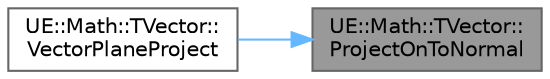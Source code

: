 digraph "UE::Math::TVector::ProjectOnToNormal"
{
 // INTERACTIVE_SVG=YES
 // LATEX_PDF_SIZE
  bgcolor="transparent";
  edge [fontname=Helvetica,fontsize=10,labelfontname=Helvetica,labelfontsize=10];
  node [fontname=Helvetica,fontsize=10,shape=box,height=0.2,width=0.4];
  rankdir="RL";
  Node1 [id="Node000001",label="UE::Math::TVector::\lProjectOnToNormal",height=0.2,width=0.4,color="gray40", fillcolor="grey60", style="filled", fontcolor="black",tooltip="Gets a copy of this vector projected onto the input vector, which is assumed to be unit length."];
  Node1 -> Node2 [id="edge1_Node000001_Node000002",dir="back",color="steelblue1",style="solid",tooltip=" "];
  Node2 [id="Node000002",label="UE::Math::TVector::\lVectorPlaneProject",height=0.2,width=0.4,color="grey40", fillcolor="white", style="filled",URL="$de/d77/structUE_1_1Math_1_1TVector.html#ac6d6cbfa1759f25b93524c5d91d4fcf3",tooltip="Calculate the projection of a vector on the plane defined by PlaneNormal."];
}
